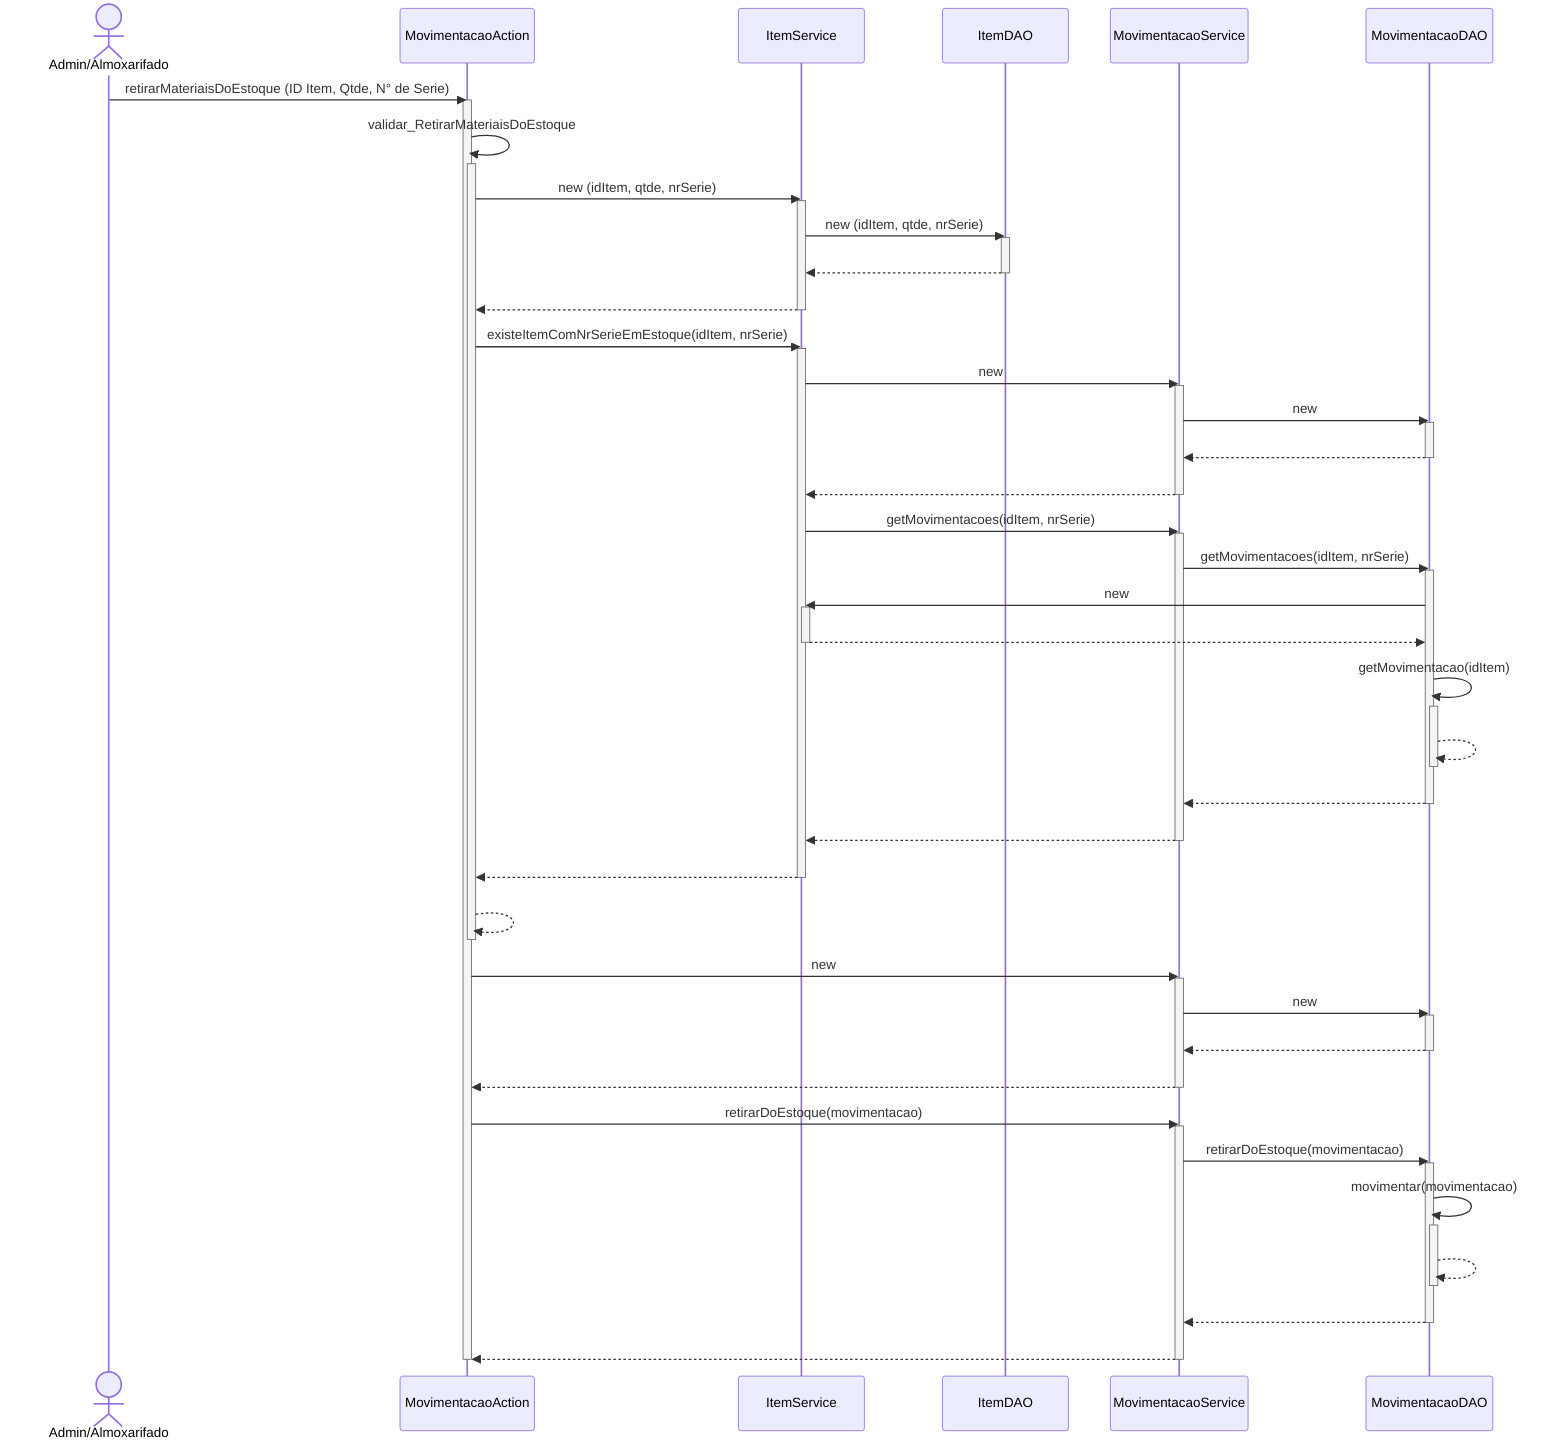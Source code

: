sequenceDiagram
actor AA as Admin/Almoxarifado
AA ->> MovimentacaoAction : retirarMateriaisDoEstoque (ID Item, Qtde, N° de Serie)
activate MovimentacaoAction
MovimentacaoAction ->> MovimentacaoAction : validar_RetirarMateriaisDoEstoque
activate MovimentacaoAction
MovimentacaoAction ->> ItemService : new (idItem, qtde, nrSerie)
activate ItemService
ItemService ->> ItemDAO : new (idItem, qtde, nrSerie)
activate ItemDAO
ItemDAO -->> ItemService : #32; 
deactivate ItemDAO
ItemService -->> MovimentacaoAction : #32; 
deactivate ItemService
MovimentacaoAction ->> ItemService : existeItemComNrSerieEmEstoque(idItem, nrSerie)
activate ItemService
ItemService ->> MovimentacaoService : new
activate MovimentacaoService
MovimentacaoService ->> MovimentacaoDAO : new
activate MovimentacaoDAO
MovimentacaoDAO -->> MovimentacaoService : #32; 
deactivate MovimentacaoDAO
MovimentacaoService -->> ItemService : #32; 
deactivate MovimentacaoService
ItemService ->> MovimentacaoService : getMovimentacoes(idItem, nrSerie)
activate MovimentacaoService
MovimentacaoService ->> MovimentacaoDAO : getMovimentacoes(idItem, nrSerie)
activate MovimentacaoDAO
MovimentacaoDAO ->> ItemService : new
activate ItemService
ItemService -->> MovimentacaoDAO : #32; 
deactivate ItemService
MovimentacaoDAO ->> MovimentacaoDAO : getMovimentacao(idItem)
activate MovimentacaoDAO
MovimentacaoDAO -->> MovimentacaoDAO : #32; 
deactivate MovimentacaoDAO
MovimentacaoDAO -->> MovimentacaoService : #32; 
deactivate MovimentacaoDAO
MovimentacaoService -->> ItemService : #32; 
deactivate MovimentacaoService
ItemService -->> MovimentacaoAction : #32; 
deactivate ItemService
MovimentacaoAction -->> MovimentacaoAction : #32; 
deactivate MovimentacaoAction
MovimentacaoAction ->> MovimentacaoService : new
activate MovimentacaoService
MovimentacaoService ->> MovimentacaoDAO : new
activate MovimentacaoDAO
MovimentacaoDAO -->> MovimentacaoService : #32; 
deactivate MovimentacaoDAO
MovimentacaoService -->> MovimentacaoAction : #32; 
deactivate MovimentacaoService
MovimentacaoAction ->> MovimentacaoService : retirarDoEstoque(movimentacao)
activate MovimentacaoService
MovimentacaoService ->> MovimentacaoDAO : retirarDoEstoque(movimentacao)
activate MovimentacaoDAO
MovimentacaoDAO ->> MovimentacaoDAO : movimentar(movimentacao)
activate MovimentacaoDAO
MovimentacaoDAO -->> MovimentacaoDAO : #32; 
deactivate MovimentacaoDAO
MovimentacaoDAO -->> MovimentacaoService : #32; 
deactivate MovimentacaoDAO
MovimentacaoService -->> MovimentacaoAction : #32; 
deactivate MovimentacaoService
deactivate MovimentacaoAction